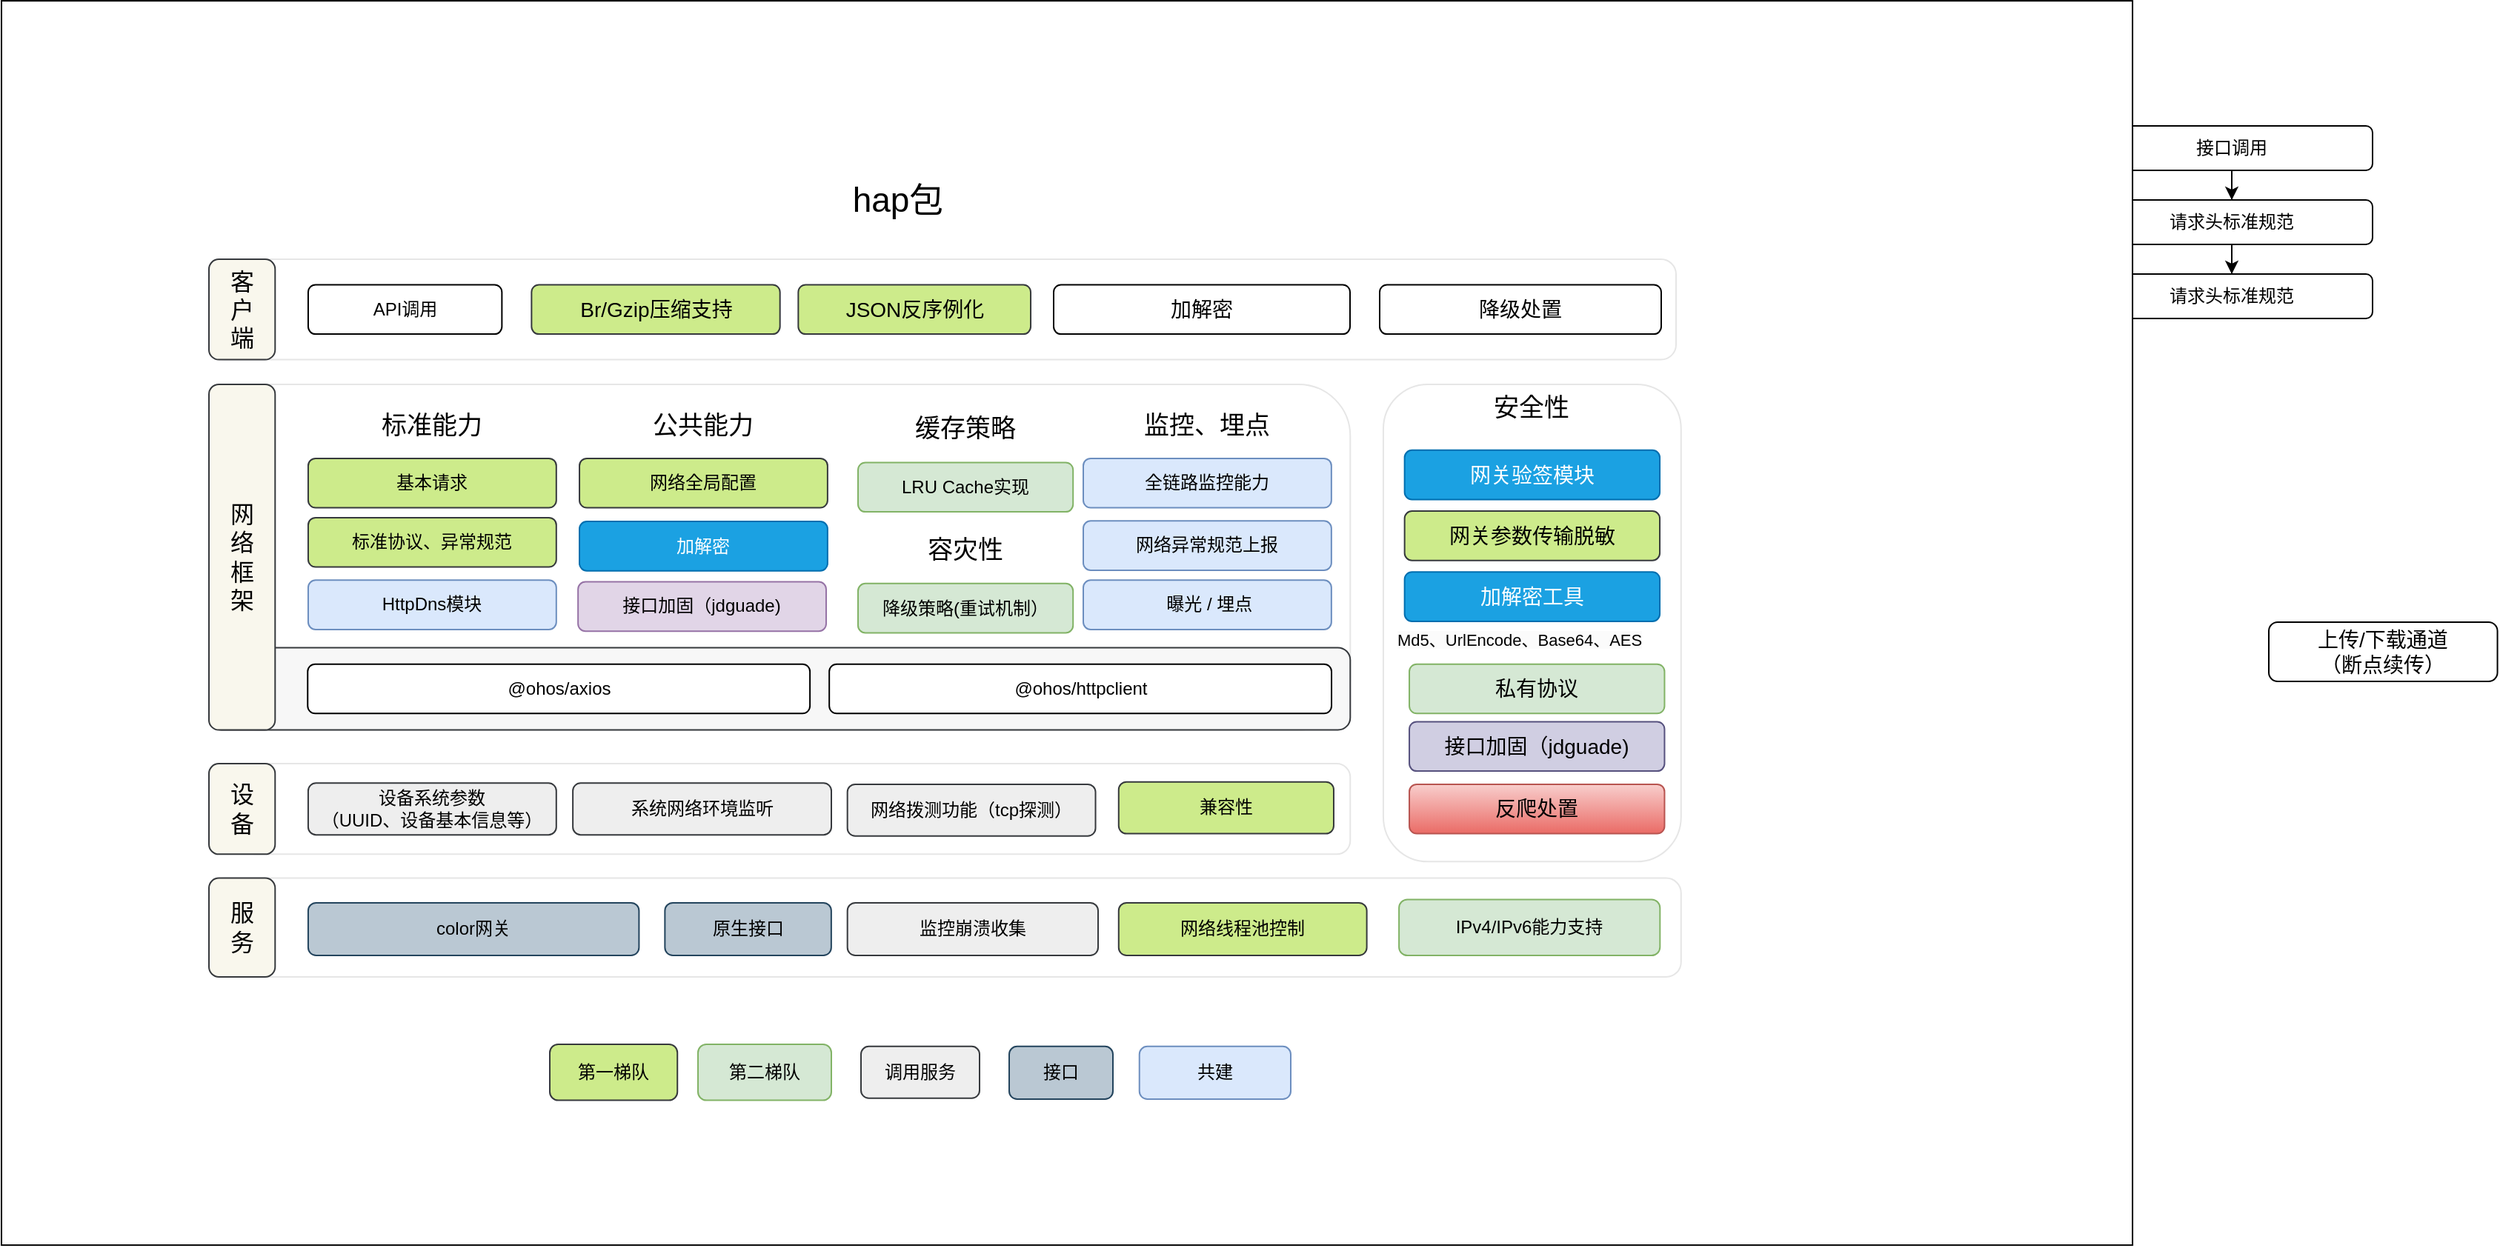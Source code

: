 <mxfile version="22.1.11" type="github">
  <diagram name="第 1 页" id="Gjq8ToB4pKgkKWKwZSHa">
    <mxGraphModel dx="1988" dy="676" grid="1" gridSize="10" guides="1" tooltips="1" connect="1" arrows="1" fold="1" page="1" pageScale="1" pageWidth="827" pageHeight="1169" math="0" shadow="0">
      <root>
        <mxCell id="0" />
        <mxCell id="1" parent="0" />
        <mxCell id="Xx7bTSWL394uWPmBl_L8-23" value="" style="edgeStyle=orthogonalEdgeStyle;rounded=0;orthogonalLoop=1;jettySize=auto;html=1;" parent="1" source="Xx7bTSWL394uWPmBl_L8-21" target="Xx7bTSWL394uWPmBl_L8-22" edge="1">
          <mxGeometry relative="1" as="geometry" />
        </mxCell>
        <mxCell id="Xx7bTSWL394uWPmBl_L8-21" value="接口调用" style="rounded=1;whiteSpace=wrap;html=1;" parent="1" vertex="1">
          <mxGeometry x="1080" y="160" width="190" height="30" as="geometry" />
        </mxCell>
        <mxCell id="Xx7bTSWL394uWPmBl_L8-25" value="" style="edgeStyle=orthogonalEdgeStyle;rounded=0;orthogonalLoop=1;jettySize=auto;html=1;" parent="1" source="Xx7bTSWL394uWPmBl_L8-22" target="Xx7bTSWL394uWPmBl_L8-24" edge="1">
          <mxGeometry relative="1" as="geometry" />
        </mxCell>
        <mxCell id="Xx7bTSWL394uWPmBl_L8-22" value="请求头标准规范" style="rounded=1;whiteSpace=wrap;html=1;" parent="1" vertex="1">
          <mxGeometry x="1080" y="210" width="190" height="30" as="geometry" />
        </mxCell>
        <mxCell id="Xx7bTSWL394uWPmBl_L8-24" value="请求头标准规范" style="rounded=1;whiteSpace=wrap;html=1;" parent="1" vertex="1">
          <mxGeometry x="1080" y="260" width="190" height="30" as="geometry" />
        </mxCell>
        <mxCell id="Xx7bTSWL394uWPmBl_L8-34" value="上传/下载通道 &lt;br&gt;（断点续传）" style="rounded=1;whiteSpace=wrap;html=1;fontSize=14;" parent="1" vertex="1">
          <mxGeometry x="1199.997" y="495" width="154.286" height="40" as="geometry" />
        </mxCell>
        <mxCell id="B4-yQ_Ca6P6K2vOYtcmQ-1" value="" style="rounded=0;whiteSpace=wrap;html=1;" parent="1" vertex="1">
          <mxGeometry x="-330" y="75.56" width="1438.03" height="840" as="geometry" />
        </mxCell>
        <mxCell id="Xx7bTSWL394uWPmBl_L8-61" value="" style="rounded=1;whiteSpace=wrap;html=1;strokeColor=#E6E6E6;" parent="1" vertex="1">
          <mxGeometry x="-190" y="250" width="990" height="67.78" as="geometry" />
        </mxCell>
        <mxCell id="Xx7bTSWL394uWPmBl_L8-60" value="" style="rounded=1;whiteSpace=wrap;html=1;strokeColor=#E6E6E6;" parent="1" vertex="1">
          <mxGeometry x="-189.997" y="667.778" width="993.379" height="66.667" as="geometry" />
        </mxCell>
        <mxCell id="B4-yQ_Ca6P6K2vOYtcmQ-2" value="" style="rounded=1;whiteSpace=wrap;html=1;strokeColor=#E6E6E6;" parent="1" vertex="1">
          <mxGeometry x="-189.997" y="334.444" width="770.148" height="233.333" as="geometry" />
        </mxCell>
        <mxCell id="Xx7bTSWL394uWPmBl_L8-44" value="" style="rounded=1;whiteSpace=wrap;html=1;strokeColor=#36393d;fillColor=#F7F7F7;" parent="1" vertex="1">
          <mxGeometry x="-189.997" y="512.222" width="770.148" height="55.556" as="geometry" />
        </mxCell>
        <mxCell id="Xx7bTSWL394uWPmBl_L8-42" value="" style="group;verticalAlign=middle;" parent="1" vertex="1" connectable="0">
          <mxGeometry x="-123.37" y="523.33" width="739.37" height="36.11" as="geometry" />
        </mxCell>
        <mxCell id="B4-yQ_Ca6P6K2vOYtcmQ-10" value="&lt;p&gt;@ohos/axios&lt;/p&gt;&lt;p&gt;&lt;/p&gt;" style="rounded=1;whiteSpace=wrap;html=1;" parent="Xx7bTSWL394uWPmBl_L8-42" vertex="1">
          <mxGeometry width="338.926" height="33.332" as="geometry" />
        </mxCell>
        <mxCell id="B4-yQ_Ca6P6K2vOYtcmQ-9" value="&lt;p&gt;@ohos/httpclient&lt;br&gt;&lt;/p&gt;" style="rounded=1;whiteSpace=wrap;html=1;" parent="Xx7bTSWL394uWPmBl_L8-42" vertex="1">
          <mxGeometry x="351.961" width="338.926" height="33.332" as="geometry" />
        </mxCell>
        <mxCell id="Xx7bTSWL394uWPmBl_L8-49" value="公共能力" style="rounded=1;whiteSpace=wrap;html=1;horizontal=1;verticalAlign=top;fontSize=17;strokeColor=none;" parent="1" vertex="1">
          <mxGeometry x="60.022" y="345.556" width="167.423" height="155.556" as="geometry" />
        </mxCell>
        <mxCell id="Xx7bTSWL394uWPmBl_L8-48" value="标准能力" style="rounded=1;whiteSpace=wrap;html=1;horizontal=1;verticalAlign=top;fontSize=17;strokeColor=none;" parent="1" vertex="1">
          <mxGeometry x="-123.027" y="345.556" width="167.423" height="155.556" as="geometry" />
        </mxCell>
        <mxCell id="B4-yQ_Ca6P6K2vOYtcmQ-5" value="color网关" style="rounded=1;whiteSpace=wrap;html=1;fillColor=#bac8d3;strokeColor=#23445d;" parent="1" vertex="1">
          <mxGeometry x="-123.03" y="684.44" width="223.23" height="35.56" as="geometry" />
        </mxCell>
        <mxCell id="Xx7bTSWL394uWPmBl_L8-12" value="网络框架" style="rounded=1;whiteSpace=wrap;html=1;horizontal=1;verticalAlign=middle;fontSize=16;fillColor=#f9f7ed;strokeColor=#36393d;spacingLeft=6;spacingRight=6;" parent="1" vertex="1">
          <mxGeometry x="-189.997" y="334.444" width="44.646" height="233.333" as="geometry" />
        </mxCell>
        <mxCell id="Xx7bTSWL394uWPmBl_L8-15" value="服务" style="rounded=1;whiteSpace=wrap;html=1;horizontal=1;verticalAlign=middle;fontSize=16;fillColor=#f9f7ed;strokeColor=#36393d;spacingLeft=6;spacingRight=6;" parent="1" vertex="1">
          <mxGeometry x="-189.997" y="667.778" width="44.646" height="66.667" as="geometry" />
        </mxCell>
        <mxCell id="Xx7bTSWL394uWPmBl_L8-17" value="原生接口" style="rounded=1;whiteSpace=wrap;html=1;fillColor=#bac8d3;strokeColor=#23445d;" parent="1" vertex="1">
          <mxGeometry x="117.68" y="684.44" width="112.25" height="35.56" as="geometry" />
        </mxCell>
        <mxCell id="Xx7bTSWL394uWPmBl_L8-18" value="客户端" style="rounded=1;whiteSpace=wrap;html=1;horizontal=1;verticalAlign=middle;fontSize=16;fillColor=#f9f7ed;strokeColor=#36393d;spacingLeft=6;spacingRight=6;" parent="1" vertex="1">
          <mxGeometry x="-190" y="250" width="44.65" height="67.77" as="geometry" />
        </mxCell>
        <mxCell id="Xx7bTSWL394uWPmBl_L8-20" value="API调用" style="rounded=1;whiteSpace=wrap;html=1;" parent="1" vertex="1">
          <mxGeometry x="-123.03" y="267.22" width="130.71" height="33.33" as="geometry" />
        </mxCell>
        <mxCell id="Xx7bTSWL394uWPmBl_L8-31" value="Br/Gzip压缩支持" style="rounded=1;whiteSpace=wrap;html=1;fontSize=14;fillColor=#cdeb8b;strokeColor=#36393d;" parent="1" vertex="1">
          <mxGeometry x="27.68" y="267.22" width="167.66" height="33.33" as="geometry" />
        </mxCell>
        <mxCell id="Xx7bTSWL394uWPmBl_L8-32" value="JSON反序例化" style="rounded=1;whiteSpace=wrap;html=1;fontSize=14;fillColor=#cdeb8b;strokeColor=#36393d;" parent="1" vertex="1">
          <mxGeometry x="207.68" y="267.23" width="156.84" height="33.33" as="geometry" />
        </mxCell>
        <mxCell id="Xx7bTSWL394uWPmBl_L8-28" value="安全性" style="rounded=1;whiteSpace=wrap;html=1;horizontal=1;verticalAlign=top;fontSize=17;spacingLeft=6;spacingRight=6;strokeColor=#E6E6E6;" parent="1" vertex="1">
          <mxGeometry x="602.474" y="334.444" width="200.908" height="322.222" as="geometry" />
        </mxCell>
        <mxCell id="Xx7bTSWL394uWPmBl_L8-26" value="网关验签模块" style="rounded=1;whiteSpace=wrap;html=1;fontSize=14;fillColor=#1ba1e2;strokeColor=#006EAF;fontColor=#ffffff;" parent="1" vertex="1">
          <mxGeometry x="616.825" y="378.889" width="172.207" height="33.333" as="geometry" />
        </mxCell>
        <mxCell id="Xx7bTSWL394uWPmBl_L8-30" value="网关参数传输脱敏" style="rounded=1;whiteSpace=wrap;html=1;fontSize=14;fillColor=#cdeb8b;strokeColor=#36393d;" parent="1" vertex="1">
          <mxGeometry x="616.825" y="420" width="172.207" height="33.333" as="geometry" />
        </mxCell>
        <mxCell id="Xx7bTSWL394uWPmBl_L8-35" value="加解密工具" style="rounded=1;whiteSpace=wrap;html=1;fontSize=14;fillColor=#1ba1e2;strokeColor=#006EAF;fontColor=#ffffff;" parent="1" vertex="1">
          <mxGeometry x="616.825" y="461.111" width="172.207" height="33.333" as="geometry" />
        </mxCell>
        <mxCell id="Xx7bTSWL394uWPmBl_L8-37" value="&lt;span style=&quot;color: rgb(0, 0, 0); font-family: Helvetica; font-size: 11px; font-style: normal; font-variant-ligatures: normal; font-variant-caps: normal; font-weight: 400; letter-spacing: normal; orphans: 2; text-align: center; text-indent: 0px; text-transform: none; widows: 2; word-spacing: 0px; -webkit-text-stroke-width: 0px; background-color: rgb(251, 251, 251); text-decoration-thickness: initial; text-decoration-style: initial; text-decoration-color: initial; float: none; display: inline !important;&quot;&gt;Md5、UrlEncode、Base64、AES&lt;/span&gt;" style="text;whiteSpace=wrap;html=1;fontSize=11;" parent="1" vertex="1">
          <mxGeometry x="610.287" y="494.444" width="234.393" height="44.444" as="geometry" />
        </mxCell>
        <mxCell id="Xx7bTSWL394uWPmBl_L8-39" value="网络线程池控制" style="rounded=1;whiteSpace=wrap;html=1;fillColor=#cdeb8b;strokeColor=#36393d;" parent="1" vertex="1">
          <mxGeometry x="423.89" y="684.44" width="167.42" height="35.56" as="geometry" />
        </mxCell>
        <mxCell id="Xx7bTSWL394uWPmBl_L8-45" value="私有协议" style="rounded=1;whiteSpace=wrap;html=1;fontSize=14;fillColor=#d5e8d4;strokeColor=#82b366;" parent="1" vertex="1">
          <mxGeometry x="620.02" y="523.333" width="172.212" height="33.333" as="geometry" />
        </mxCell>
        <mxCell id="Xx7bTSWL394uWPmBl_L8-53" value="加解密" style="rounded=1;whiteSpace=wrap;html=1;fontSize=14;" parent="1" vertex="1">
          <mxGeometry x="380" y="267.23" width="200" height="33.33" as="geometry" />
        </mxCell>
        <mxCell id="Xx7bTSWL394uWPmBl_L8-54" value="接口加固（jdguade)" style="rounded=1;whiteSpace=wrap;html=1;fontSize=14;fillColor=#d0cee2;strokeColor=#56517e;" parent="1" vertex="1">
          <mxGeometry x="620.02" y="562.222" width="172.212" height="33.333" as="geometry" />
        </mxCell>
        <mxCell id="Xx7bTSWL394uWPmBl_L8-63" value="容灾性" style="rounded=1;whiteSpace=wrap;html=1;horizontal=1;verticalAlign=top;fontSize=17;strokeColor=none;" parent="1" vertex="1">
          <mxGeometry x="248" y="430" width="145.1" height="80" as="geometry" />
        </mxCell>
        <mxCell id="Xx7bTSWL394uWPmBl_L8-64" value="降级策略(重试机制）" style="rounded=1;whiteSpace=wrap;html=1;fillColor=#d5e8d4;strokeColor=#82b366;" parent="1" vertex="1">
          <mxGeometry x="247.999" y="468.88" width="145.1" height="33.333" as="geometry" />
        </mxCell>
        <mxCell id="Xx7bTSWL394uWPmBl_L8-66" value="反爬处置" style="rounded=1;whiteSpace=wrap;html=1;fontSize=14;fillColor=#f8cecc;strokeColor=#b85450;gradientColor=#ea6b66;" parent="1" vertex="1">
          <mxGeometry x="620.02" y="604.444" width="172.212" height="33.333" as="geometry" />
        </mxCell>
        <mxCell id="Xx7bTSWL394uWPmBl_L8-67" value="" style="group" parent="1" vertex="1" connectable="0">
          <mxGeometry x="60.022" y="387.778" width="167.423" height="107.778" as="geometry" />
        </mxCell>
        <mxCell id="B4-yQ_Ca6P6K2vOYtcmQ-6" value="网络全局配置" style="rounded=1;whiteSpace=wrap;html=1;fillColor=#cdeb8b;strokeColor=#36393d;" parent="Xx7bTSWL394uWPmBl_L8-67" vertex="1">
          <mxGeometry y="-3.333" width="167.423" height="33.333" as="geometry" />
        </mxCell>
        <mxCell id="Xx7bTSWL394uWPmBl_L8-62" value="加解密" style="rounded=1;whiteSpace=wrap;html=1;fontSize=12;fillColor=#1ba1e2;strokeColor=#006EAF;fontColor=#ffffff;" parent="Xx7bTSWL394uWPmBl_L8-67" vertex="1">
          <mxGeometry y="39.219" width="167.423" height="33.333" as="geometry" />
        </mxCell>
        <mxCell id="Xx7bTSWL394uWPmBl_L8-68" value="" style="group" parent="1" vertex="1" connectable="0">
          <mxGeometry x="-123.027" y="384.444" width="167.423" height="108.889" as="geometry" />
        </mxCell>
        <mxCell id="B4-yQ_Ca6P6K2vOYtcmQ-8" value="基本请求" style="rounded=1;whiteSpace=wrap;html=1;fillColor=#cdeb8b;strokeColor=#36393d;" parent="Xx7bTSWL394uWPmBl_L8-68" vertex="1">
          <mxGeometry width="167.423" height="33.333" as="geometry" />
        </mxCell>
        <mxCell id="Xx7bTSWL394uWPmBl_L8-3" value="标准协议、异常规范" style="rounded=1;whiteSpace=wrap;html=1;fillColor=#cdeb8b;strokeColor=#36393d;" parent="Xx7bTSWL394uWPmBl_L8-68" vertex="1">
          <mxGeometry y="40.0" width="167.423" height="33.333" as="geometry" />
        </mxCell>
        <mxCell id="Xx7bTSWL394uWPmBl_L8-40" value="HttpDns模块" style="rounded=1;whiteSpace=wrap;html=1;fillColor=#dae8fc;strokeColor=#6c8ebf;" parent="Xx7bTSWL394uWPmBl_L8-68" vertex="1">
          <mxGeometry y="82.222" width="167.423" height="33.333" as="geometry" />
        </mxCell>
        <mxCell id="Xx7bTSWL394uWPmBl_L8-14" value="" style="rounded=1;whiteSpace=wrap;html=1;strokeColor=#E6E6E6;" parent="1" vertex="1">
          <mxGeometry x="-167.677" y="590.56" width="747.827" height="61.11" as="geometry" />
        </mxCell>
        <mxCell id="B4-yQ_Ca6P6K2vOYtcmQ-4" value="系统网络环境监听" style="rounded=1;whiteSpace=wrap;html=1;fillColor=#eeeeee;strokeColor=#36393d;" parent="1" vertex="1">
          <mxGeometry x="55.56" y="603.65" width="174.44" height="34.92" as="geometry" />
        </mxCell>
        <mxCell id="Xx7bTSWL394uWPmBl_L8-10" value="设备系统参数&lt;br&gt;（UUID、设备基本信息等）" style="rounded=1;whiteSpace=wrap;html=1;fillColor=#eeeeee;strokeColor=#36393d;" parent="1" vertex="1">
          <mxGeometry x="-123.03" y="603.655" width="167.424" height="34.92" as="geometry" />
        </mxCell>
        <mxCell id="Xx7bTSWL394uWPmBl_L8-13" value="设备&lt;br&gt;" style="rounded=1;whiteSpace=wrap;html=1;horizontal=1;verticalAlign=middle;fontSize=16;fillColor=#f9f7ed;strokeColor=#36393d;spacingLeft=6;spacingRight=6;" parent="1" vertex="1">
          <mxGeometry x="-190" y="590.56" width="44.646" height="61.11" as="geometry" />
        </mxCell>
        <mxCell id="Xx7bTSWL394uWPmBl_L8-65" value="兼容性" style="rounded=1;whiteSpace=wrap;html=1;fillColor=#cdeb8b;strokeColor=#36393d;" parent="1" vertex="1">
          <mxGeometry x="423.888" y="602.855" width="145.101" height="34.92" as="geometry" />
        </mxCell>
        <mxCell id="Xx7bTSWL394uWPmBl_L8-72" value="降级处置" style="rounded=1;whiteSpace=wrap;html=1;fontSize=14;" parent="1" vertex="1">
          <mxGeometry x="600" y="267.23" width="190" height="33.33" as="geometry" />
        </mxCell>
        <mxCell id="Xx7bTSWL394uWPmBl_L8-74" value="缓存策略" style="rounded=1;whiteSpace=wrap;html=1;horizontal=1;verticalAlign=top;fontSize=17;strokeColor=none;" parent="1" vertex="1">
          <mxGeometry x="248" y="348.34" width="145.1" height="81.66" as="geometry" />
        </mxCell>
        <mxCell id="Xx7bTSWL394uWPmBl_L8-75" value="LRU Cache实现" style="rounded=1;whiteSpace=wrap;html=1;fillColor=#d5e8d4;strokeColor=#82b366;" parent="1" vertex="1">
          <mxGeometry x="247.999" y="387.22" width="145.1" height="33.333" as="geometry" />
        </mxCell>
        <mxCell id="Xx7bTSWL394uWPmBl_L8-76" value="IPv4/IPv6能力支持" style="rounded=1;whiteSpace=wrap;html=1;fillColor=#d5e8d4;strokeColor=#82b366;" parent="1" vertex="1">
          <mxGeometry x="613.05" y="682.21" width="176.11" height="37.79" as="geometry" />
        </mxCell>
        <mxCell id="Xx7bTSWL394uWPmBl_L8-77" value="网络拨测功能（tcp探测）" style="rounded=1;whiteSpace=wrap;html=1;fillColor=#eeeeee;strokeColor=#36393d;" parent="1" vertex="1">
          <mxGeometry x="240.835" y="604.445" width="167.424" height="34.92" as="geometry" />
        </mxCell>
        <mxCell id="Xx7bTSWL394uWPmBl_L8-78" value="监控崩溃收集" style="rounded=1;whiteSpace=wrap;html=1;fillColor=#eeeeee;strokeColor=#36393d;" parent="1" vertex="1">
          <mxGeometry x="240.84" y="684.44" width="169.16" height="35.56" as="geometry" />
        </mxCell>
        <mxCell id="Xx7bTSWL394uWPmBl_L8-79" value="第一梯队" style="rounded=1;whiteSpace=wrap;html=1;fillColor=#cdeb8b;strokeColor=#36393d;" parent="1" vertex="1">
          <mxGeometry x="40" y="780" width="86.11" height="37.79" as="geometry" />
        </mxCell>
        <mxCell id="Xx7bTSWL394uWPmBl_L8-80" value="第二梯队" style="rounded=1;whiteSpace=wrap;html=1;fillColor=#d5e8d4;strokeColor=#82b366;" parent="1" vertex="1">
          <mxGeometry x="140" y="780" width="90" height="37.79" as="geometry" />
        </mxCell>
        <mxCell id="Xx7bTSWL394uWPmBl_L8-81" value="调用服务" style="rounded=1;whiteSpace=wrap;html=1;fillColor=#eeeeee;strokeColor=#36393d;" parent="1" vertex="1">
          <mxGeometry x="250" y="781.43" width="80" height="34.92" as="geometry" />
        </mxCell>
        <mxCell id="Xx7bTSWL394uWPmBl_L8-82" value="接口" style="rounded=1;whiteSpace=wrap;html=1;fillColor=#bac8d3;strokeColor=#23445d;" parent="1" vertex="1">
          <mxGeometry x="350" y="781.43" width="70" height="35.56" as="geometry" />
        </mxCell>
        <mxCell id="Xx7bTSWL394uWPmBl_L8-83" value="接口加固（jdguade)" style="rounded=1;whiteSpace=wrap;html=1;fontSize=12;fillColor=#e1d5e7;strokeColor=#9673a6;" parent="1" vertex="1">
          <mxGeometry x="59.072" y="467.777" width="167.423" height="33.333" as="geometry" />
        </mxCell>
        <mxCell id="qaZd-rDAwsvRVKcqdw6P-1" value="监控、埋点" style="rounded=1;whiteSpace=wrap;html=1;horizontal=1;verticalAlign=top;fontSize=17;strokeColor=none;" vertex="1" parent="1">
          <mxGeometry x="399.999" y="345.556" width="167.423" height="155.556" as="geometry" />
        </mxCell>
        <mxCell id="qaZd-rDAwsvRVKcqdw6P-2" value="" style="group" vertex="1" connectable="0" parent="1">
          <mxGeometry x="399.999" y="384.444" width="167.423" height="107.778" as="geometry" />
        </mxCell>
        <mxCell id="qaZd-rDAwsvRVKcqdw6P-3" value="&amp;nbsp;曝光 / 埋点" style="rounded=1;whiteSpace=wrap;html=1;fillColor=#dae8fc;strokeColor=#6c8ebf;" vertex="1" parent="qaZd-rDAwsvRVKcqdw6P-2">
          <mxGeometry y="82.222" width="167.423" height="33.333" as="geometry" />
        </mxCell>
        <mxCell id="qaZd-rDAwsvRVKcqdw6P-4" value="全链路监控能力" style="rounded=1;whiteSpace=wrap;html=1;fillColor=#dae8fc;strokeColor=#6c8ebf;" vertex="1" parent="qaZd-rDAwsvRVKcqdw6P-2">
          <mxGeometry width="167.423" height="33.333" as="geometry" />
        </mxCell>
        <mxCell id="qaZd-rDAwsvRVKcqdw6P-5" value="网络异常规范上报" style="rounded=1;whiteSpace=wrap;html=1;fillColor=#dae8fc;strokeColor=#6c8ebf;" vertex="1" parent="qaZd-rDAwsvRVKcqdw6P-2">
          <mxGeometry y="42.222" width="167.423" height="33.333" as="geometry" />
        </mxCell>
        <mxCell id="qaZd-rDAwsvRVKcqdw6P-6" value="&lt;span style=&quot;font-size: 23px;&quot;&gt;hap包&lt;/span&gt;&lt;span data-sl-origin-json=&quot;JTVCJTdCJTIydGV4dCUyMiUzQSUyMmhhcCVFNSU4QyU4NSUyMiU3RCU1RA==&quot; data-sl-origin-type=&quot;copy&quot; style=&quot;font-size: 23px;&quot;&gt;&lt;/span&gt;" style="text;whiteSpace=wrap;html=1;align=center;fontSize=23;" vertex="1" parent="1">
          <mxGeometry x="240.2" y="190" width="70" height="40" as="geometry" />
        </mxCell>
        <mxCell id="qaZd-rDAwsvRVKcqdw6P-7" value="共建" style="rounded=1;whiteSpace=wrap;html=1;fillColor=#dae8fc;strokeColor=#6c8ebf;" vertex="1" parent="1">
          <mxGeometry x="437.87" y="781.43" width="102.13" height="35.57" as="geometry" />
        </mxCell>
      </root>
    </mxGraphModel>
  </diagram>
</mxfile>
